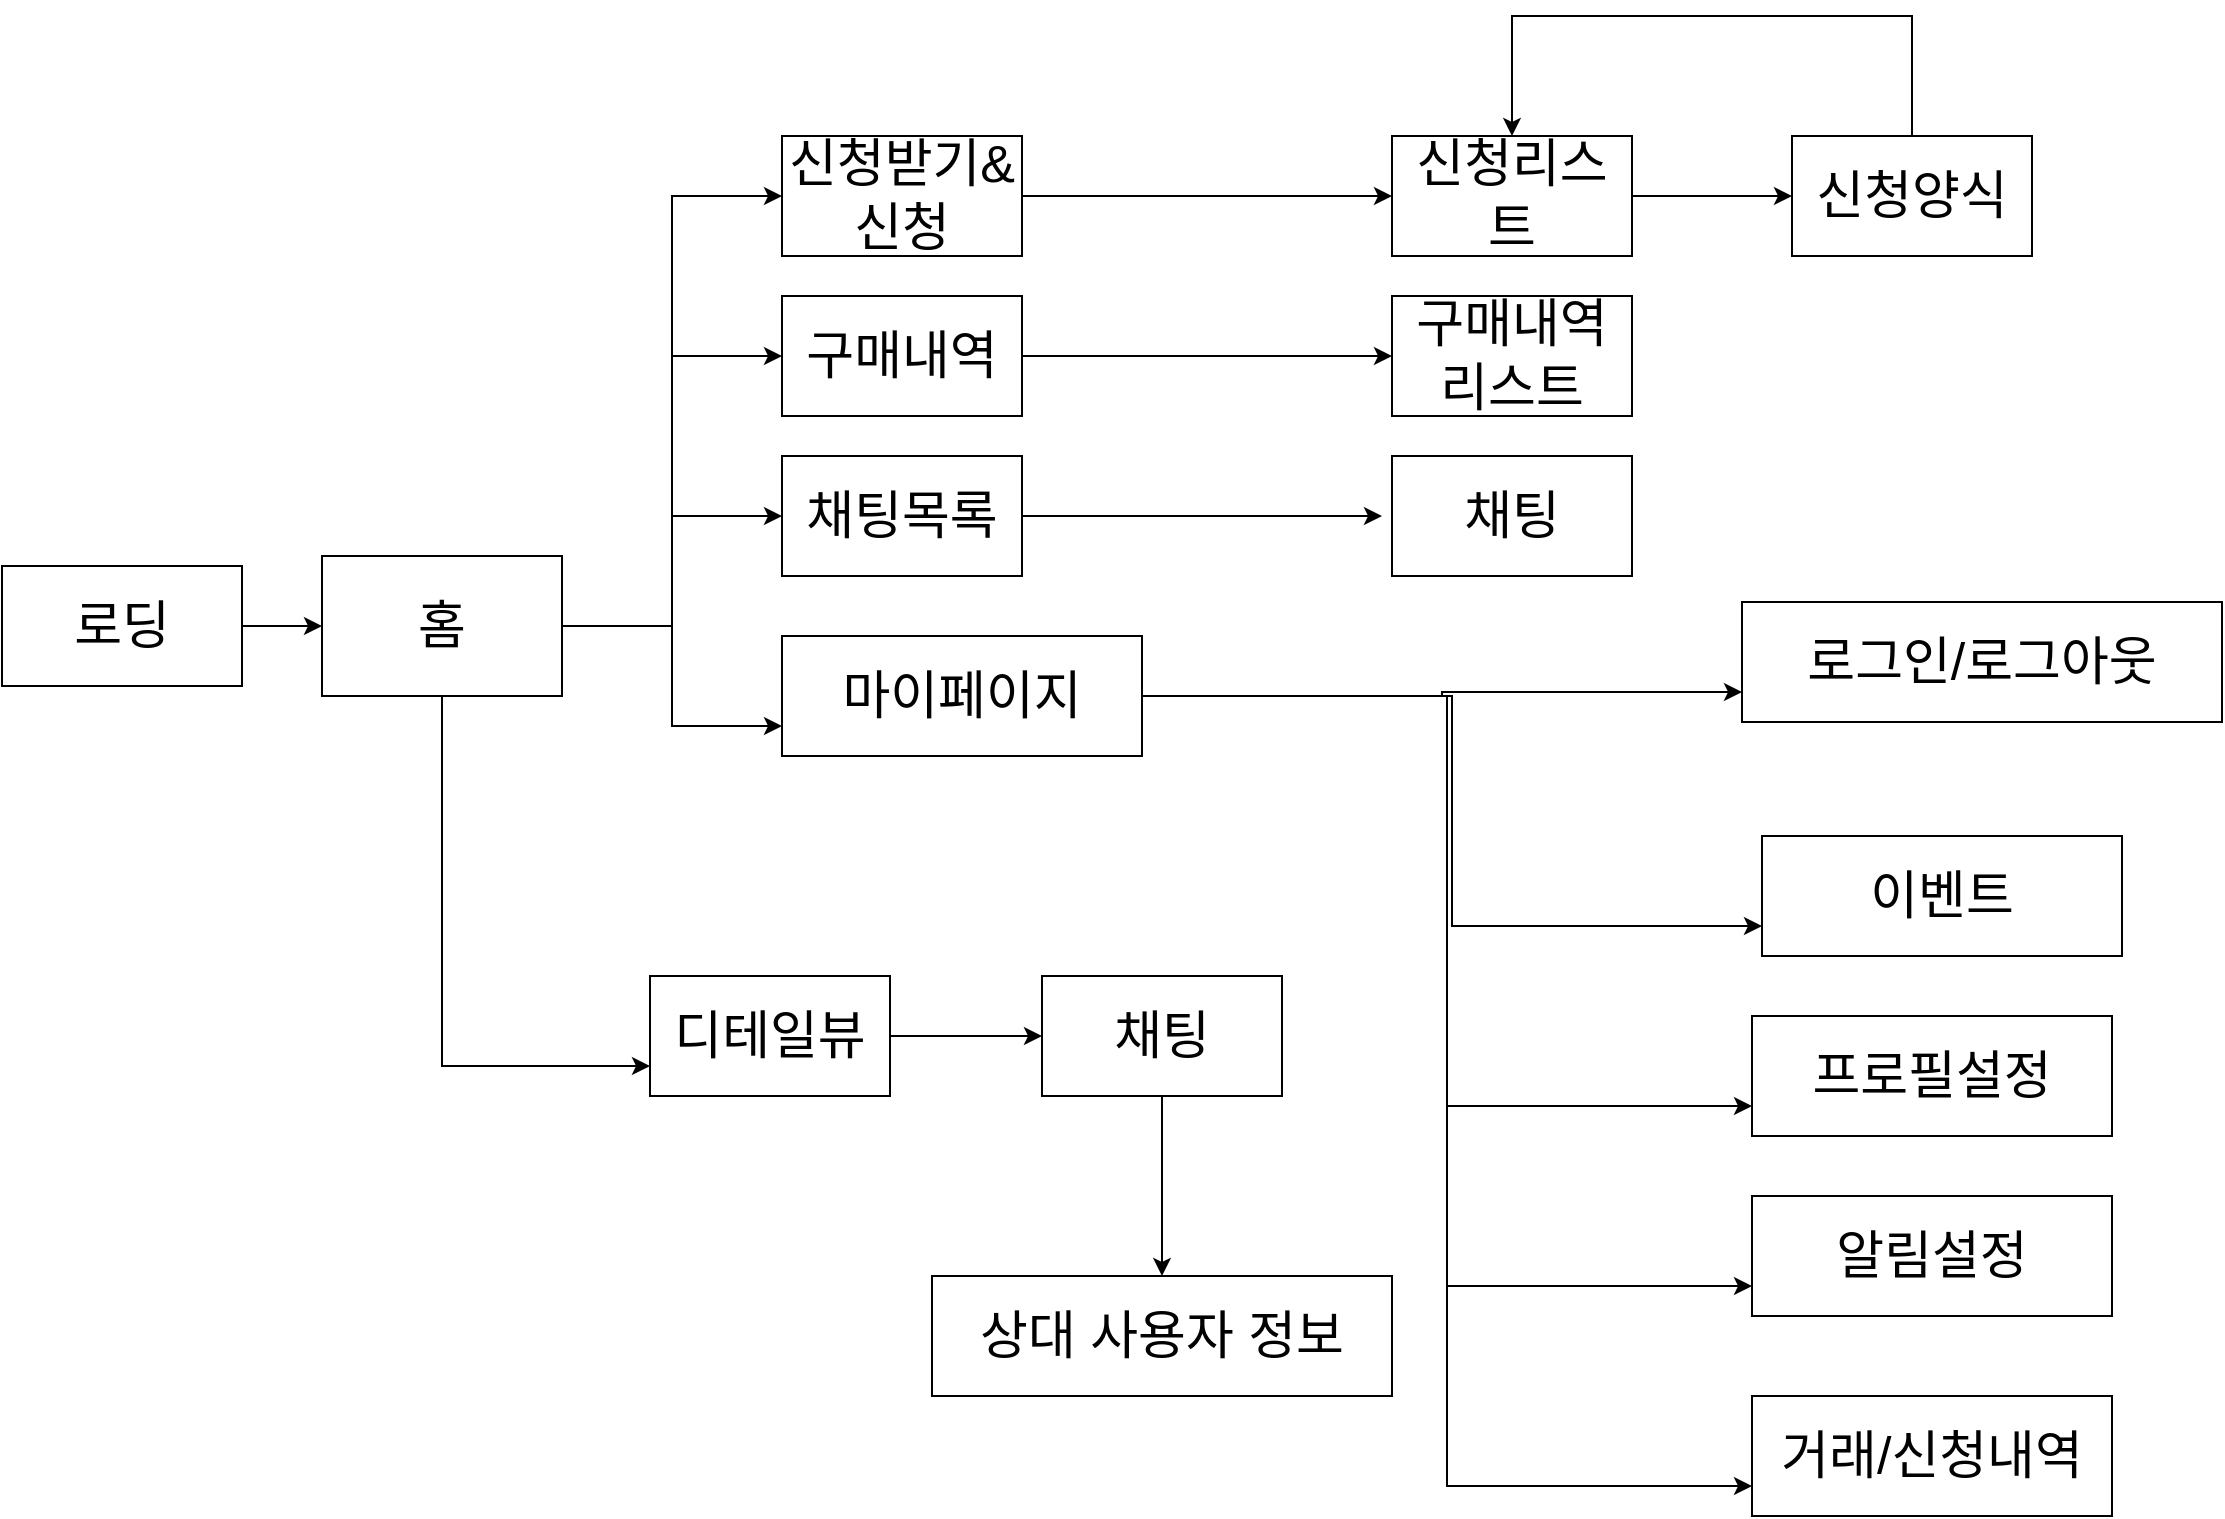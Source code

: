 <mxfile version="13.1.3">
    <diagram id="6hGFLwfOUW9BJ-s0fimq" name="Page-1">
        <mxGraphModel dx="1278" dy="1348" grid="1" gridSize="10" guides="1" tooltips="1" connect="1" arrows="1" fold="1" page="1" pageScale="1" pageWidth="827" pageHeight="1169" math="0" shadow="0">
            <root>
                <mxCell id="0"/>
                <mxCell id="1" parent="0"/>
                <mxCell id="5" value="&lt;font style=&quot;font-size: 26px&quot;&gt;디테일뷰&lt;/font&gt;" style="rounded=0;whiteSpace=wrap;html=1;" vertex="1" parent="1">
                    <mxGeometry x="364" y="720" width="120" height="60" as="geometry"/>
                </mxCell>
                <mxCell id="34" style="edgeStyle=orthogonalEdgeStyle;rounded=0;orthogonalLoop=1;jettySize=auto;html=1;" edge="1" parent="1" source="19" target="29">
                    <mxGeometry relative="1" as="geometry"/>
                </mxCell>
                <mxCell id="19" value="&lt;span style=&quot;font-size: 26px&quot;&gt;채팅&lt;/span&gt;" style="rounded=0;whiteSpace=wrap;html=1;" vertex="1" parent="1">
                    <mxGeometry x="560" y="720" width="120" height="60" as="geometry"/>
                </mxCell>
                <mxCell id="23" style="edgeStyle=orthogonalEdgeStyle;rounded=0;orthogonalLoop=1;jettySize=auto;html=1;exitX=1;exitY=0.5;exitDx=0;exitDy=0;entryX=0;entryY=0.5;entryDx=0;entryDy=0;" edge="1" parent="1" source="2" target="3">
                    <mxGeometry relative="1" as="geometry"/>
                </mxCell>
                <mxCell id="2" value="&lt;font style=&quot;font-size: 26px&quot;&gt;로딩&lt;/font&gt;" style="rounded=0;whiteSpace=wrap;html=1;" vertex="1" parent="1">
                    <mxGeometry x="40" y="515" width="120" height="60" as="geometry"/>
                </mxCell>
                <mxCell id="27" style="edgeStyle=orthogonalEdgeStyle;rounded=0;orthogonalLoop=1;jettySize=auto;html=1;entryX=0;entryY=0.75;entryDx=0;entryDy=0;" edge="1" parent="1" source="3" target="5">
                    <mxGeometry relative="1" as="geometry">
                        <Array as="points">
                            <mxPoint x="260" y="765"/>
                        </Array>
                    </mxGeometry>
                </mxCell>
                <mxCell id="51" style="edgeStyle=orthogonalEdgeStyle;rounded=0;orthogonalLoop=1;jettySize=auto;html=1;exitX=1;exitY=0.5;exitDx=0;exitDy=0;entryX=0;entryY=0.75;entryDx=0;entryDy=0;" edge="1" parent="1" source="3" target="15">
                    <mxGeometry relative="1" as="geometry"/>
                </mxCell>
                <mxCell id="3" value="&lt;font style=&quot;font-size: 26px&quot;&gt;홈&lt;/font&gt;" style="rounded=0;whiteSpace=wrap;html=1;" vertex="1" parent="1">
                    <mxGeometry x="200" y="510" width="120" height="70" as="geometry"/>
                </mxCell>
                <mxCell id="39" style="edgeStyle=orthogonalEdgeStyle;rounded=0;orthogonalLoop=1;jettySize=auto;html=1;exitX=1;exitY=0.5;exitDx=0;exitDy=0;entryX=0;entryY=0.5;entryDx=0;entryDy=0;" edge="1" parent="1" source="3" target="14">
                    <mxGeometry relative="1" as="geometry">
                        <mxPoint x="484" y="360" as="sourcePoint"/>
                    </mxGeometry>
                </mxCell>
                <mxCell id="40" style="edgeStyle=orthogonalEdgeStyle;rounded=0;orthogonalLoop=1;jettySize=auto;html=1;entryX=0;entryY=0.5;entryDx=0;entryDy=0;exitX=1;exitY=0.5;exitDx=0;exitDy=0;" edge="1" parent="1" source="3" target="17">
                    <mxGeometry relative="1" as="geometry">
                        <mxPoint x="484" y="360.0" as="sourcePoint"/>
                    </mxGeometry>
                </mxCell>
                <mxCell id="41" style="edgeStyle=orthogonalEdgeStyle;rounded=0;orthogonalLoop=1;jettySize=auto;html=1;entryX=0;entryY=0.5;entryDx=0;entryDy=0;exitX=1;exitY=0.5;exitDx=0;exitDy=0;" edge="1" parent="1" source="3" target="13">
                    <mxGeometry relative="1" as="geometry">
                        <mxPoint x="484" y="360.0" as="sourcePoint"/>
                    </mxGeometry>
                </mxCell>
                <mxCell id="22" style="edgeStyle=orthogonalEdgeStyle;rounded=0;orthogonalLoop=1;jettySize=auto;html=1;entryX=0;entryY=0.5;entryDx=0;entryDy=0;" edge="1" parent="1" source="5" target="19">
                    <mxGeometry relative="1" as="geometry"/>
                </mxCell>
                <mxCell id="58" style="edgeStyle=orthogonalEdgeStyle;rounded=0;orthogonalLoop=1;jettySize=auto;html=1;entryX=0;entryY=0.5;entryDx=0;entryDy=0;" edge="1" parent="1" source="13" target="57">
                    <mxGeometry relative="1" as="geometry"/>
                </mxCell>
                <mxCell id="13" value="&lt;span style=&quot;font-size: 26px&quot;&gt;신청받기&amp;amp;신청&lt;/span&gt;" style="rounded=0;whiteSpace=wrap;html=1;" vertex="1" parent="1">
                    <mxGeometry x="430" y="300" width="120" height="60" as="geometry"/>
                </mxCell>
                <mxCell id="36" style="edgeStyle=orthogonalEdgeStyle;rounded=0;orthogonalLoop=1;jettySize=auto;html=1;" edge="1" parent="1" source="14">
                    <mxGeometry relative="1" as="geometry">
                        <mxPoint x="730" y="490" as="targetPoint"/>
                    </mxGeometry>
                </mxCell>
                <mxCell id="14" value="&lt;span style=&quot;font-size: 26px&quot;&gt;채팅목록&lt;/span&gt;" style="rounded=0;whiteSpace=wrap;html=1;" vertex="1" parent="1">
                    <mxGeometry x="430" y="460" width="120" height="60" as="geometry"/>
                </mxCell>
                <mxCell id="72" style="edgeStyle=orthogonalEdgeStyle;rounded=0;orthogonalLoop=1;jettySize=auto;html=1;entryX=0;entryY=0.75;entryDx=0;entryDy=0;" edge="1" parent="1" source="15" target="69">
                    <mxGeometry relative="1" as="geometry"/>
                </mxCell>
                <mxCell id="73" style="edgeStyle=orthogonalEdgeStyle;rounded=0;orthogonalLoop=1;jettySize=auto;html=1;entryX=0;entryY=0.75;entryDx=0;entryDy=0;" edge="1" parent="1" source="15" target="70">
                    <mxGeometry relative="1" as="geometry"/>
                </mxCell>
                <mxCell id="74" style="edgeStyle=orthogonalEdgeStyle;rounded=0;orthogonalLoop=1;jettySize=auto;html=1;entryX=0;entryY=0.75;entryDx=0;entryDy=0;" edge="1" parent="1" source="15" target="71">
                    <mxGeometry relative="1" as="geometry"/>
                </mxCell>
                <mxCell id="77" style="edgeStyle=orthogonalEdgeStyle;rounded=0;orthogonalLoop=1;jettySize=auto;html=1;entryX=0;entryY=0.75;entryDx=0;entryDy=0;" edge="1" parent="1" source="15" target="76">
                    <mxGeometry relative="1" as="geometry"/>
                </mxCell>
                <mxCell id="78" style="edgeStyle=orthogonalEdgeStyle;rounded=0;orthogonalLoop=1;jettySize=auto;html=1;entryX=0;entryY=0.75;entryDx=0;entryDy=0;" edge="1" parent="1" source="15" target="67">
                    <mxGeometry relative="1" as="geometry"/>
                </mxCell>
                <mxCell id="15" value="&lt;span style=&quot;font-size: 26px&quot;&gt;마이페이지&lt;/span&gt;" style="rounded=0;whiteSpace=wrap;html=1;" vertex="1" parent="1">
                    <mxGeometry x="430" y="550" width="180" height="60" as="geometry"/>
                </mxCell>
                <mxCell id="67" value="&lt;span style=&quot;font-size: 26px&quot;&gt;이벤트&lt;br&gt;&lt;/span&gt;" style="rounded=0;whiteSpace=wrap;html=1;" vertex="1" parent="1">
                    <mxGeometry x="920" y="650" width="180" height="60" as="geometry"/>
                </mxCell>
                <mxCell id="54" value="" style="edgeStyle=orthogonalEdgeStyle;rounded=0;orthogonalLoop=1;jettySize=auto;html=1;entryX=0;entryY=0.5;entryDx=0;entryDy=0;" edge="1" parent="1" source="17" target="52">
                    <mxGeometry relative="1" as="geometry">
                        <mxPoint x="630.0" y="410" as="targetPoint"/>
                    </mxGeometry>
                </mxCell>
                <mxCell id="17" value="&lt;span style=&quot;font-size: 26px&quot;&gt;구매내역&lt;/span&gt;" style="rounded=0;whiteSpace=wrap;html=1;" vertex="1" parent="1">
                    <mxGeometry x="430" y="380" width="120" height="60" as="geometry"/>
                </mxCell>
                <mxCell id="29" value="&lt;span style=&quot;font-size: 26px&quot;&gt;상대 사용자 정보&lt;/span&gt;" style="rounded=0;whiteSpace=wrap;html=1;" vertex="1" parent="1">
                    <mxGeometry x="505" y="870" width="230" height="60" as="geometry"/>
                </mxCell>
                <mxCell id="35" value="&lt;span style=&quot;font-size: 26px&quot;&gt;채팅&lt;/span&gt;" style="rounded=0;whiteSpace=wrap;html=1;" vertex="1" parent="1">
                    <mxGeometry x="735" y="460" width="120" height="60" as="geometry"/>
                </mxCell>
                <mxCell id="52" value="&lt;span style=&quot;font-size: 26px&quot;&gt;구매내역리스트&lt;/span&gt;" style="rounded=0;whiteSpace=wrap;html=1;" vertex="1" parent="1">
                    <mxGeometry x="735" y="380" width="120" height="60" as="geometry"/>
                </mxCell>
                <mxCell id="65" value="" style="edgeStyle=orthogonalEdgeStyle;rounded=0;orthogonalLoop=1;jettySize=auto;html=1;" edge="1" parent="1" source="57" target="64">
                    <mxGeometry relative="1" as="geometry"/>
                </mxCell>
                <mxCell id="57" value="&lt;span style=&quot;font-size: 26px&quot;&gt;신청리스트&lt;/span&gt;" style="rounded=0;whiteSpace=wrap;html=1;" vertex="1" parent="1">
                    <mxGeometry x="735" y="300" width="120" height="60" as="geometry"/>
                </mxCell>
                <mxCell id="66" style="edgeStyle=orthogonalEdgeStyle;rounded=0;orthogonalLoop=1;jettySize=auto;html=1;entryX=0.5;entryY=0;entryDx=0;entryDy=0;" edge="1" parent="1" source="64" target="57">
                    <mxGeometry relative="1" as="geometry">
                        <Array as="points">
                            <mxPoint x="995" y="240"/>
                            <mxPoint x="795" y="240"/>
                        </Array>
                    </mxGeometry>
                </mxCell>
                <mxCell id="64" value="&lt;span style=&quot;font-size: 26px&quot;&gt;신청양식&lt;br&gt;&lt;/span&gt;" style="rounded=0;whiteSpace=wrap;html=1;" vertex="1" parent="1">
                    <mxGeometry x="935" y="300" width="120" height="60" as="geometry"/>
                </mxCell>
                <mxCell id="69" value="&lt;span style=&quot;font-size: 26px&quot;&gt;프로필설정&lt;br&gt;&lt;/span&gt;" style="rounded=0;whiteSpace=wrap;html=1;" vertex="1" parent="1">
                    <mxGeometry x="915" y="740" width="180" height="60" as="geometry"/>
                </mxCell>
                <mxCell id="70" value="&lt;span style=&quot;font-size: 26px&quot;&gt;알림설정&lt;br&gt;&lt;/span&gt;" style="rounded=0;whiteSpace=wrap;html=1;" vertex="1" parent="1">
                    <mxGeometry x="915" y="830" width="180" height="60" as="geometry"/>
                </mxCell>
                <mxCell id="71" value="&lt;span style=&quot;font-size: 26px&quot;&gt;거래/신청내역&lt;br&gt;&lt;/span&gt;" style="rounded=0;whiteSpace=wrap;html=1;" vertex="1" parent="1">
                    <mxGeometry x="915" y="930" width="180" height="60" as="geometry"/>
                </mxCell>
                <mxCell id="76" value="&lt;span style=&quot;font-size: 26px&quot;&gt;로그인/로그아웃&lt;/span&gt;" style="rounded=0;whiteSpace=wrap;html=1;" vertex="1" parent="1">
                    <mxGeometry x="910" y="533" width="240" height="60" as="geometry"/>
                </mxCell>
            </root>
        </mxGraphModel>
    </diagram>
</mxfile>